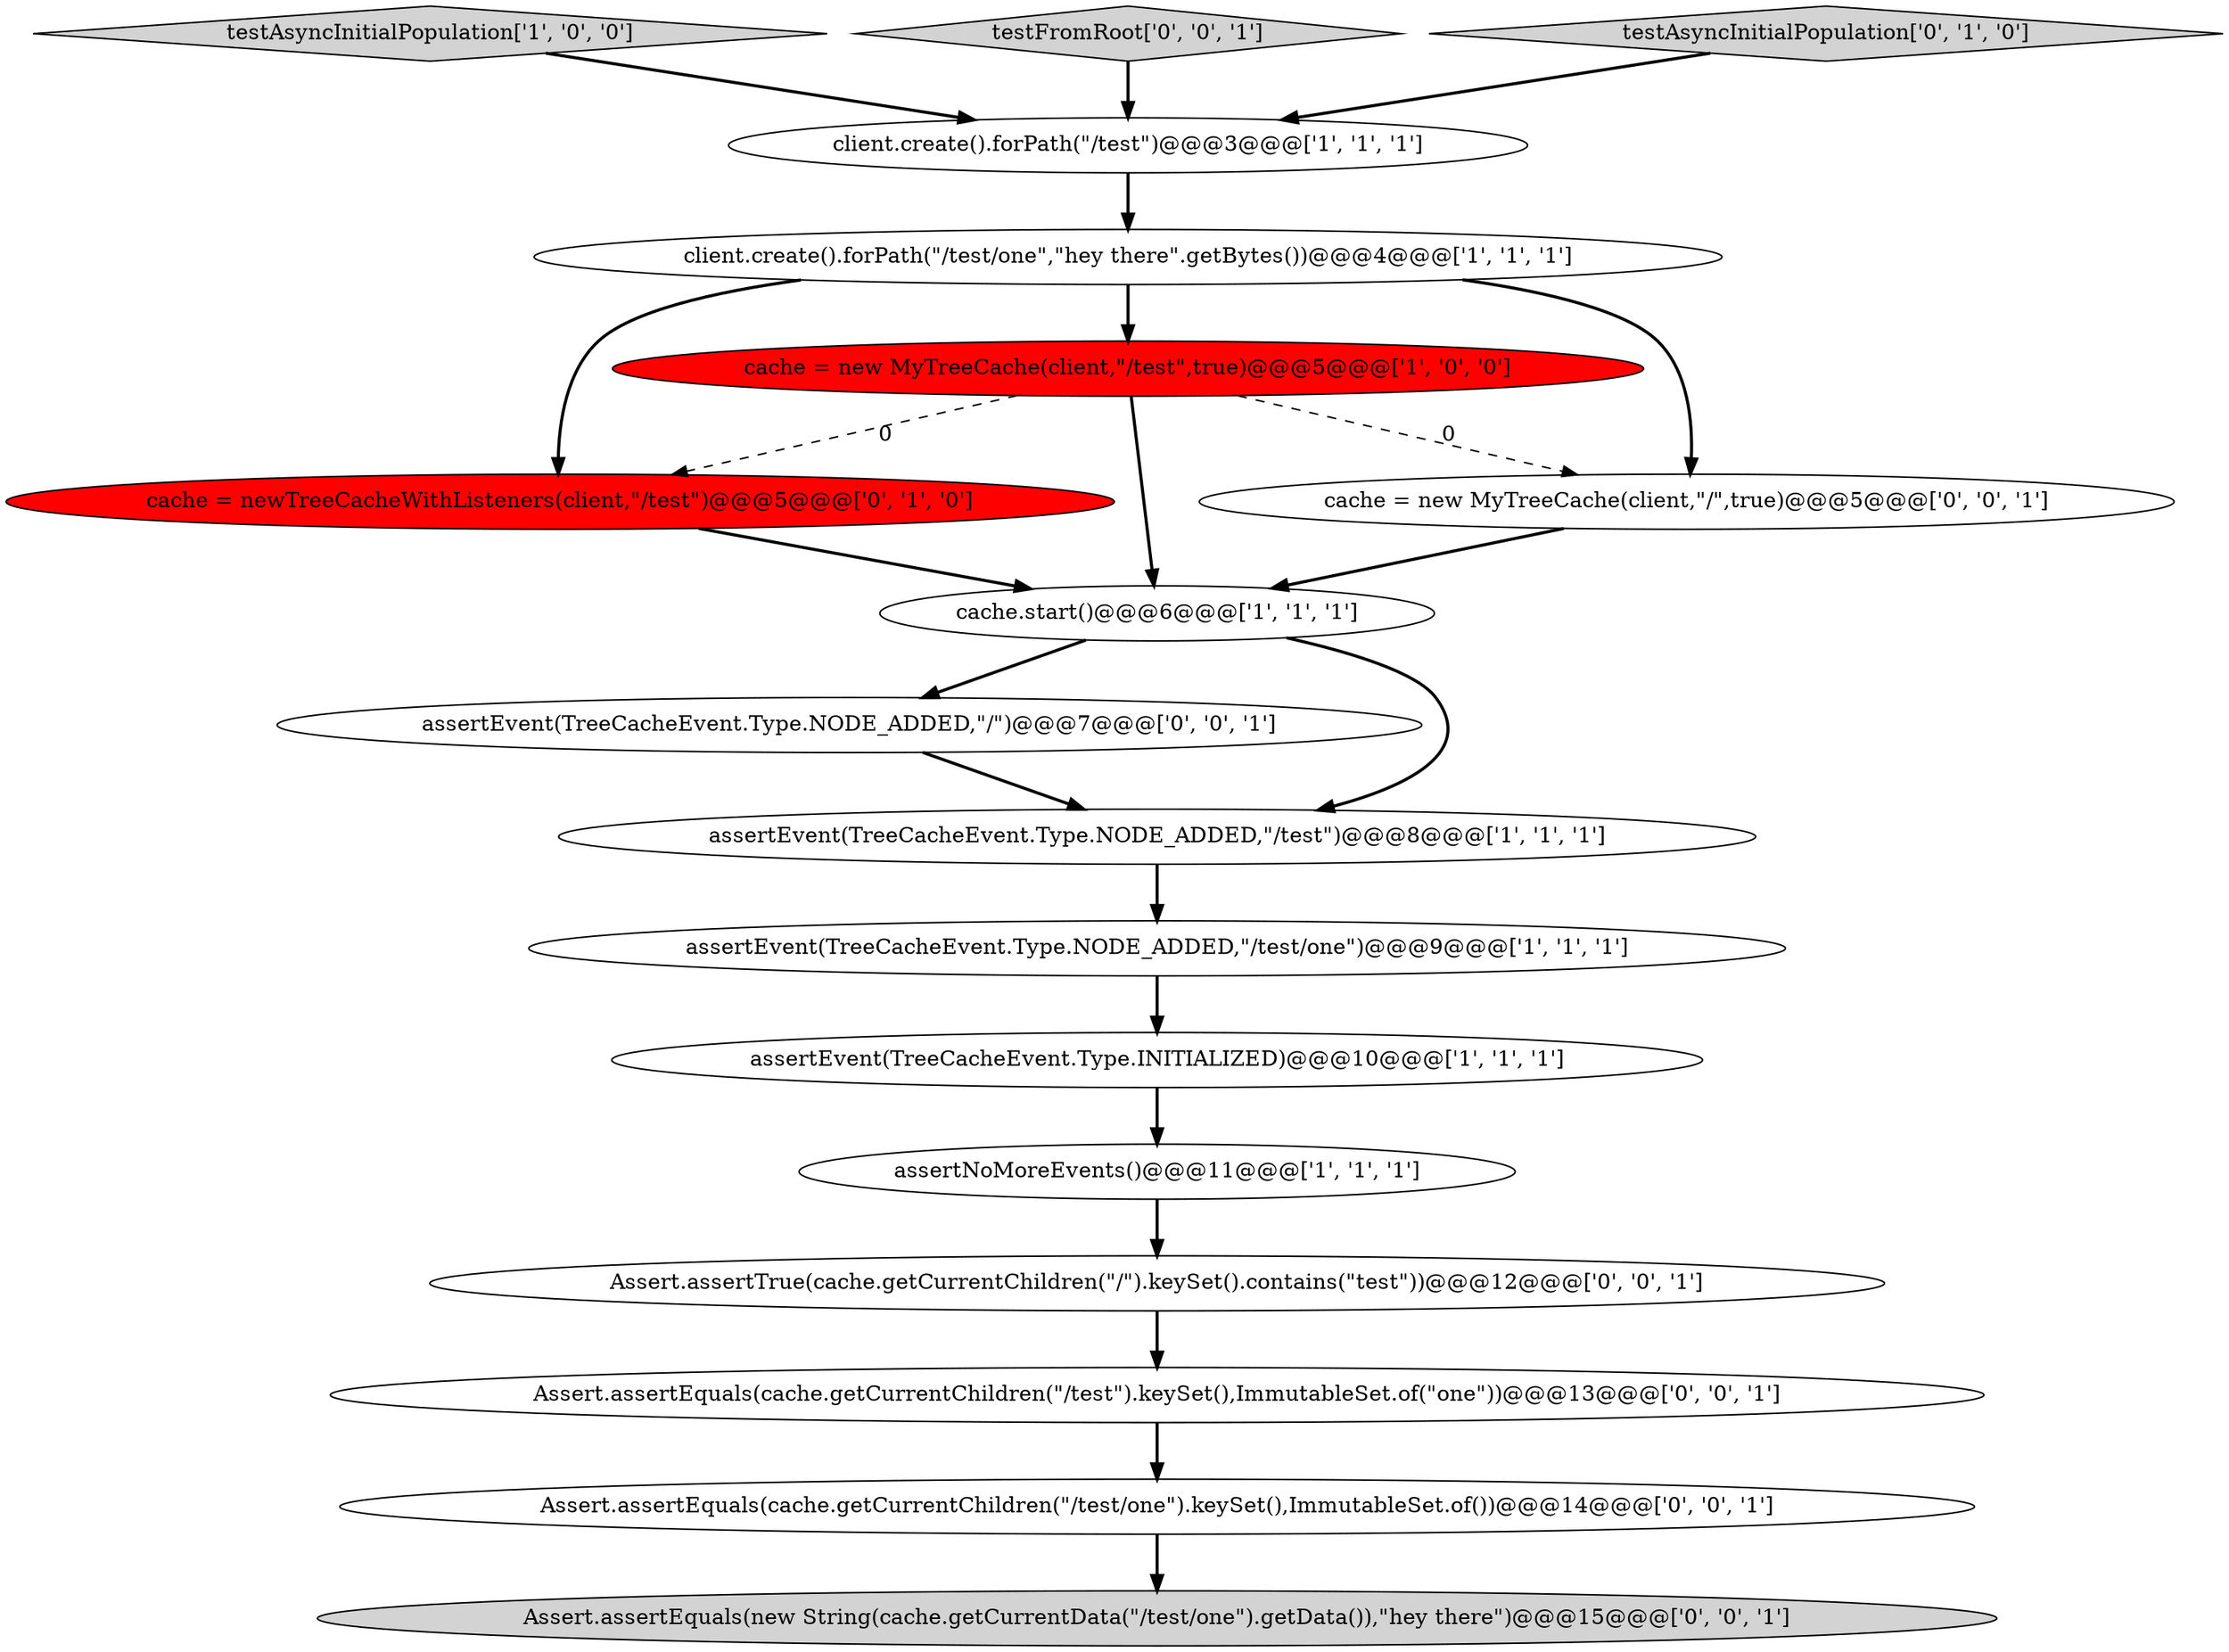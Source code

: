 digraph {
10 [style = filled, label = "cache = newTreeCacheWithListeners(client,\"/test\")@@@5@@@['0', '1', '0']", fillcolor = red, shape = ellipse image = "AAA1AAABBB2BBB"];
2 [style = filled, label = "testAsyncInitialPopulation['1', '0', '0']", fillcolor = lightgray, shape = diamond image = "AAA0AAABBB1BBB"];
6 [style = filled, label = "cache = new MyTreeCache(client,\"/test\",true)@@@5@@@['1', '0', '0']", fillcolor = red, shape = ellipse image = "AAA1AAABBB1BBB"];
12 [style = filled, label = "Assert.assertEquals(cache.getCurrentChildren(\"/test\").keySet(),ImmutableSet.of(\"one\"))@@@13@@@['0', '0', '1']", fillcolor = white, shape = ellipse image = "AAA0AAABBB3BBB"];
14 [style = filled, label = "Assert.assertTrue(cache.getCurrentChildren(\"/\").keySet().contains(\"test\"))@@@12@@@['0', '0', '1']", fillcolor = white, shape = ellipse image = "AAA0AAABBB3BBB"];
15 [style = filled, label = "Assert.assertEquals(new String(cache.getCurrentData(\"/test/one\").getData()),\"hey there\")@@@15@@@['0', '0', '1']", fillcolor = lightgray, shape = ellipse image = "AAA0AAABBB3BBB"];
0 [style = filled, label = "client.create().forPath(\"/test/one\",\"hey there\".getBytes())@@@4@@@['1', '1', '1']", fillcolor = white, shape = ellipse image = "AAA0AAABBB1BBB"];
11 [style = filled, label = "assertEvent(TreeCacheEvent.Type.NODE_ADDED,\"/\")@@@7@@@['0', '0', '1']", fillcolor = white, shape = ellipse image = "AAA0AAABBB3BBB"];
13 [style = filled, label = "Assert.assertEquals(cache.getCurrentChildren(\"/test/one\").keySet(),ImmutableSet.of())@@@14@@@['0', '0', '1']", fillcolor = white, shape = ellipse image = "AAA0AAABBB3BBB"];
16 [style = filled, label = "cache = new MyTreeCache(client,\"/\",true)@@@5@@@['0', '0', '1']", fillcolor = white, shape = ellipse image = "AAA0AAABBB3BBB"];
5 [style = filled, label = "assertNoMoreEvents()@@@11@@@['1', '1', '1']", fillcolor = white, shape = ellipse image = "AAA0AAABBB1BBB"];
1 [style = filled, label = "client.create().forPath(\"/test\")@@@3@@@['1', '1', '1']", fillcolor = white, shape = ellipse image = "AAA0AAABBB1BBB"];
17 [style = filled, label = "testFromRoot['0', '0', '1']", fillcolor = lightgray, shape = diamond image = "AAA0AAABBB3BBB"];
8 [style = filled, label = "assertEvent(TreeCacheEvent.Type.NODE_ADDED,\"/test\")@@@8@@@['1', '1', '1']", fillcolor = white, shape = ellipse image = "AAA0AAABBB1BBB"];
4 [style = filled, label = "assertEvent(TreeCacheEvent.Type.INITIALIZED)@@@10@@@['1', '1', '1']", fillcolor = white, shape = ellipse image = "AAA0AAABBB1BBB"];
7 [style = filled, label = "cache.start()@@@6@@@['1', '1', '1']", fillcolor = white, shape = ellipse image = "AAA0AAABBB1BBB"];
9 [style = filled, label = "testAsyncInitialPopulation['0', '1', '0']", fillcolor = lightgray, shape = diamond image = "AAA0AAABBB2BBB"];
3 [style = filled, label = "assertEvent(TreeCacheEvent.Type.NODE_ADDED,\"/test/one\")@@@9@@@['1', '1', '1']", fillcolor = white, shape = ellipse image = "AAA0AAABBB1BBB"];
0->16 [style = bold, label=""];
7->11 [style = bold, label=""];
17->1 [style = bold, label=""];
0->6 [style = bold, label=""];
2->1 [style = bold, label=""];
8->3 [style = bold, label=""];
16->7 [style = bold, label=""];
1->0 [style = bold, label=""];
5->14 [style = bold, label=""];
7->8 [style = bold, label=""];
3->4 [style = bold, label=""];
10->7 [style = bold, label=""];
6->10 [style = dashed, label="0"];
12->13 [style = bold, label=""];
0->10 [style = bold, label=""];
6->16 [style = dashed, label="0"];
14->12 [style = bold, label=""];
11->8 [style = bold, label=""];
13->15 [style = bold, label=""];
6->7 [style = bold, label=""];
9->1 [style = bold, label=""];
4->5 [style = bold, label=""];
}
